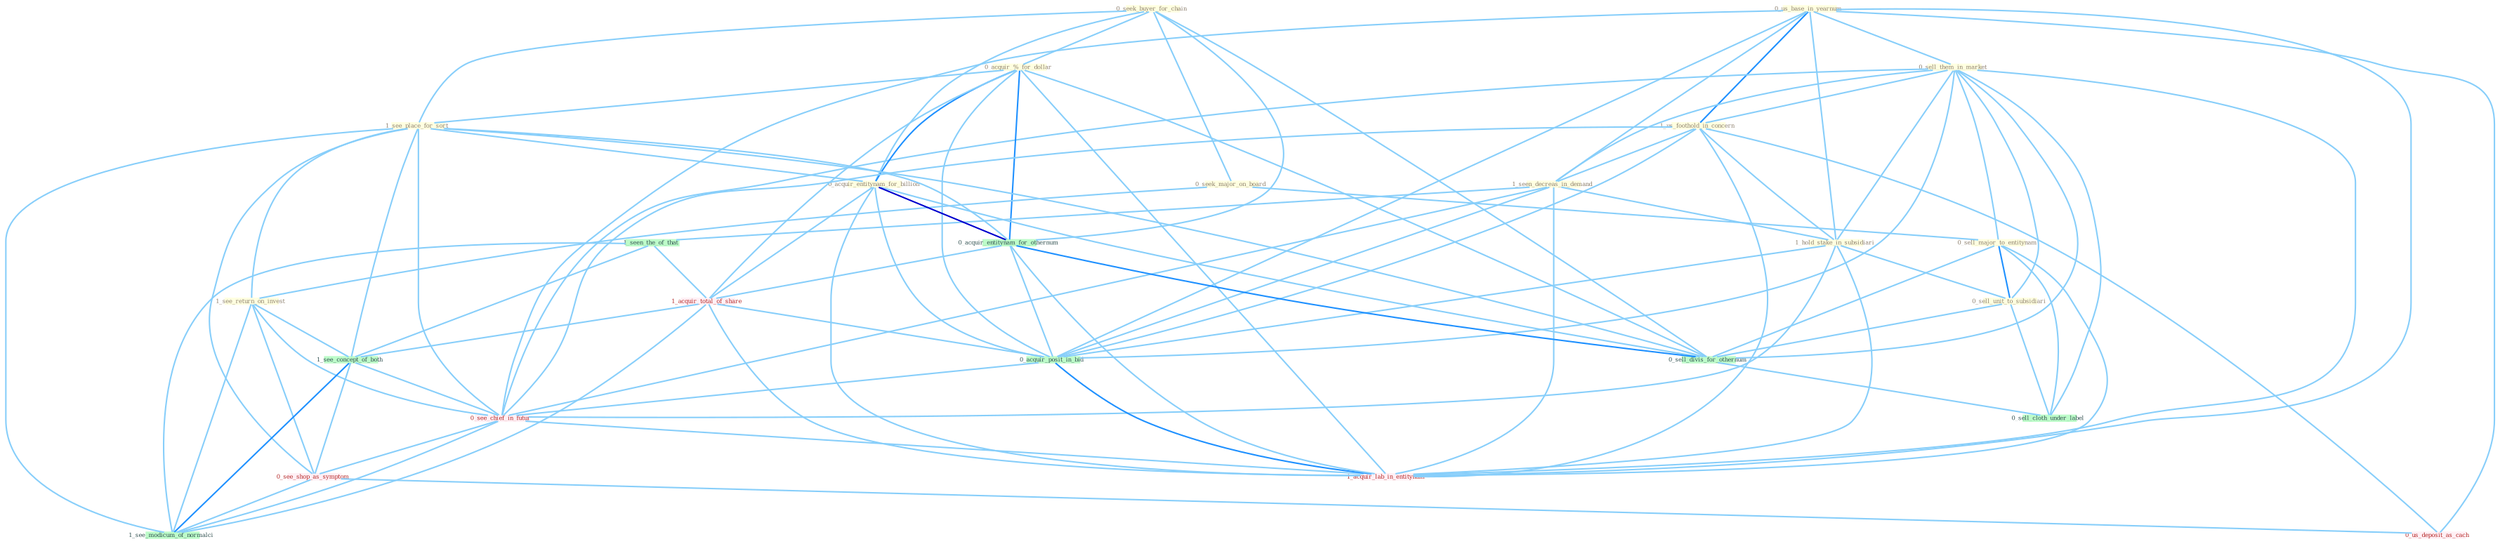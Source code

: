Graph G{ 
    node
    [shape=polygon,style=filled,width=.5,height=.06,color="#BDFCC9",fixedsize=true,fontsize=4,
    fontcolor="#2f4f4f"];
    {node
    [color="#ffffe0", fontcolor="#8b7d6b"] "0_us_base_in_yearnum " "0_sell_them_in_market " "0_seek_buyer_for_chain " "0_acquir_%_for_dollar " "1_us_foothold_in_concern " "1_see_place_for_sort " "0_seek_major_on_board " "1_seen_decreas_in_demand " "0_sell_major_to_entitynam " "1_hold_stake_in_subsidiari " "1_see_return_on_invest " "0_acquir_entitynam_for_billion " "0_sell_unit_to_subsidiari "}
{node [color="#fff0f5", fontcolor="#b22222"] "1_acquir_total_of_share " "0_see_chief_in_futur " "0_see_shop_as_symptom " "1_acquir_lab_in_entitynam " "0_us_deposit_as_cach "}
edge [color="#B0E2FF"];

	"0_us_base_in_yearnum " -- "0_sell_them_in_market " [w="1", color="#87cefa" ];
	"0_us_base_in_yearnum " -- "1_us_foothold_in_concern " [w="2", color="#1e90ff" , len=0.8];
	"0_us_base_in_yearnum " -- "1_seen_decreas_in_demand " [w="1", color="#87cefa" ];
	"0_us_base_in_yearnum " -- "1_hold_stake_in_subsidiari " [w="1", color="#87cefa" ];
	"0_us_base_in_yearnum " -- "0_acquir_posit_in_bid " [w="1", color="#87cefa" ];
	"0_us_base_in_yearnum " -- "0_see_chief_in_futur " [w="1", color="#87cefa" ];
	"0_us_base_in_yearnum " -- "1_acquir_lab_in_entitynam " [w="1", color="#87cefa" ];
	"0_us_base_in_yearnum " -- "0_us_deposit_as_cach " [w="1", color="#87cefa" ];
	"0_sell_them_in_market " -- "1_us_foothold_in_concern " [w="1", color="#87cefa" ];
	"0_sell_them_in_market " -- "1_seen_decreas_in_demand " [w="1", color="#87cefa" ];
	"0_sell_them_in_market " -- "0_sell_major_to_entitynam " [w="1", color="#87cefa" ];
	"0_sell_them_in_market " -- "1_hold_stake_in_subsidiari " [w="1", color="#87cefa" ];
	"0_sell_them_in_market " -- "0_sell_unit_to_subsidiari " [w="1", color="#87cefa" ];
	"0_sell_them_in_market " -- "0_sell_divis_for_othernum " [w="1", color="#87cefa" ];
	"0_sell_them_in_market " -- "0_sell_cloth_under_label " [w="1", color="#87cefa" ];
	"0_sell_them_in_market " -- "0_acquir_posit_in_bid " [w="1", color="#87cefa" ];
	"0_sell_them_in_market " -- "0_see_chief_in_futur " [w="1", color="#87cefa" ];
	"0_sell_them_in_market " -- "1_acquir_lab_in_entitynam " [w="1", color="#87cefa" ];
	"0_seek_buyer_for_chain " -- "0_acquir_%_for_dollar " [w="1", color="#87cefa" ];
	"0_seek_buyer_for_chain " -- "1_see_place_for_sort " [w="1", color="#87cefa" ];
	"0_seek_buyer_for_chain " -- "0_seek_major_on_board " [w="1", color="#87cefa" ];
	"0_seek_buyer_for_chain " -- "0_acquir_entitynam_for_billion " [w="1", color="#87cefa" ];
	"0_seek_buyer_for_chain " -- "0_acquir_entitynam_for_othernum " [w="1", color="#87cefa" ];
	"0_seek_buyer_for_chain " -- "0_sell_divis_for_othernum " [w="1", color="#87cefa" ];
	"0_acquir_%_for_dollar " -- "1_see_place_for_sort " [w="1", color="#87cefa" ];
	"0_acquir_%_for_dollar " -- "0_acquir_entitynam_for_billion " [w="2", color="#1e90ff" , len=0.8];
	"0_acquir_%_for_dollar " -- "0_acquir_entitynam_for_othernum " [w="2", color="#1e90ff" , len=0.8];
	"0_acquir_%_for_dollar " -- "0_sell_divis_for_othernum " [w="1", color="#87cefa" ];
	"0_acquir_%_for_dollar " -- "1_acquir_total_of_share " [w="1", color="#87cefa" ];
	"0_acquir_%_for_dollar " -- "0_acquir_posit_in_bid " [w="1", color="#87cefa" ];
	"0_acquir_%_for_dollar " -- "1_acquir_lab_in_entitynam " [w="1", color="#87cefa" ];
	"1_us_foothold_in_concern " -- "1_seen_decreas_in_demand " [w="1", color="#87cefa" ];
	"1_us_foothold_in_concern " -- "1_hold_stake_in_subsidiari " [w="1", color="#87cefa" ];
	"1_us_foothold_in_concern " -- "0_acquir_posit_in_bid " [w="1", color="#87cefa" ];
	"1_us_foothold_in_concern " -- "0_see_chief_in_futur " [w="1", color="#87cefa" ];
	"1_us_foothold_in_concern " -- "1_acquir_lab_in_entitynam " [w="1", color="#87cefa" ];
	"1_us_foothold_in_concern " -- "0_us_deposit_as_cach " [w="1", color="#87cefa" ];
	"1_see_place_for_sort " -- "1_see_return_on_invest " [w="1", color="#87cefa" ];
	"1_see_place_for_sort " -- "0_acquir_entitynam_for_billion " [w="1", color="#87cefa" ];
	"1_see_place_for_sort " -- "0_acquir_entitynam_for_othernum " [w="1", color="#87cefa" ];
	"1_see_place_for_sort " -- "0_sell_divis_for_othernum " [w="1", color="#87cefa" ];
	"1_see_place_for_sort " -- "1_see_concept_of_both " [w="1", color="#87cefa" ];
	"1_see_place_for_sort " -- "0_see_chief_in_futur " [w="1", color="#87cefa" ];
	"1_see_place_for_sort " -- "0_see_shop_as_symptom " [w="1", color="#87cefa" ];
	"1_see_place_for_sort " -- "1_see_modicum_of_normalci " [w="1", color="#87cefa" ];
	"0_seek_major_on_board " -- "0_sell_major_to_entitynam " [w="1", color="#87cefa" ];
	"0_seek_major_on_board " -- "1_see_return_on_invest " [w="1", color="#87cefa" ];
	"1_seen_decreas_in_demand " -- "1_hold_stake_in_subsidiari " [w="1", color="#87cefa" ];
	"1_seen_decreas_in_demand " -- "1_seen_the_of_that " [w="1", color="#87cefa" ];
	"1_seen_decreas_in_demand " -- "0_acquir_posit_in_bid " [w="1", color="#87cefa" ];
	"1_seen_decreas_in_demand " -- "0_see_chief_in_futur " [w="1", color="#87cefa" ];
	"1_seen_decreas_in_demand " -- "1_acquir_lab_in_entitynam " [w="1", color="#87cefa" ];
	"0_sell_major_to_entitynam " -- "0_sell_unit_to_subsidiari " [w="2", color="#1e90ff" , len=0.8];
	"0_sell_major_to_entitynam " -- "0_sell_divis_for_othernum " [w="1", color="#87cefa" ];
	"0_sell_major_to_entitynam " -- "0_sell_cloth_under_label " [w="1", color="#87cefa" ];
	"0_sell_major_to_entitynam " -- "1_acquir_lab_in_entitynam " [w="1", color="#87cefa" ];
	"1_hold_stake_in_subsidiari " -- "0_sell_unit_to_subsidiari " [w="1", color="#87cefa" ];
	"1_hold_stake_in_subsidiari " -- "0_acquir_posit_in_bid " [w="1", color="#87cefa" ];
	"1_hold_stake_in_subsidiari " -- "0_see_chief_in_futur " [w="1", color="#87cefa" ];
	"1_hold_stake_in_subsidiari " -- "1_acquir_lab_in_entitynam " [w="1", color="#87cefa" ];
	"1_see_return_on_invest " -- "1_see_concept_of_both " [w="1", color="#87cefa" ];
	"1_see_return_on_invest " -- "0_see_chief_in_futur " [w="1", color="#87cefa" ];
	"1_see_return_on_invest " -- "0_see_shop_as_symptom " [w="1", color="#87cefa" ];
	"1_see_return_on_invest " -- "1_see_modicum_of_normalci " [w="1", color="#87cefa" ];
	"0_acquir_entitynam_for_billion " -- "0_acquir_entitynam_for_othernum " [w="3", color="#0000cd" , len=0.6];
	"0_acquir_entitynam_for_billion " -- "0_sell_divis_for_othernum " [w="1", color="#87cefa" ];
	"0_acquir_entitynam_for_billion " -- "1_acquir_total_of_share " [w="1", color="#87cefa" ];
	"0_acquir_entitynam_for_billion " -- "0_acquir_posit_in_bid " [w="1", color="#87cefa" ];
	"0_acquir_entitynam_for_billion " -- "1_acquir_lab_in_entitynam " [w="1", color="#87cefa" ];
	"0_sell_unit_to_subsidiari " -- "0_sell_divis_for_othernum " [w="1", color="#87cefa" ];
	"0_sell_unit_to_subsidiari " -- "0_sell_cloth_under_label " [w="1", color="#87cefa" ];
	"0_acquir_entitynam_for_othernum " -- "0_sell_divis_for_othernum " [w="2", color="#1e90ff" , len=0.8];
	"0_acquir_entitynam_for_othernum " -- "1_acquir_total_of_share " [w="1", color="#87cefa" ];
	"0_acquir_entitynam_for_othernum " -- "0_acquir_posit_in_bid " [w="1", color="#87cefa" ];
	"0_acquir_entitynam_for_othernum " -- "1_acquir_lab_in_entitynam " [w="1", color="#87cefa" ];
	"1_seen_the_of_that " -- "1_acquir_total_of_share " [w="1", color="#87cefa" ];
	"1_seen_the_of_that " -- "1_see_concept_of_both " [w="1", color="#87cefa" ];
	"1_seen_the_of_that " -- "1_see_modicum_of_normalci " [w="1", color="#87cefa" ];
	"0_sell_divis_for_othernum " -- "0_sell_cloth_under_label " [w="1", color="#87cefa" ];
	"1_acquir_total_of_share " -- "0_acquir_posit_in_bid " [w="1", color="#87cefa" ];
	"1_acquir_total_of_share " -- "1_see_concept_of_both " [w="1", color="#87cefa" ];
	"1_acquir_total_of_share " -- "1_acquir_lab_in_entitynam " [w="1", color="#87cefa" ];
	"1_acquir_total_of_share " -- "1_see_modicum_of_normalci " [w="1", color="#87cefa" ];
	"0_acquir_posit_in_bid " -- "0_see_chief_in_futur " [w="1", color="#87cefa" ];
	"0_acquir_posit_in_bid " -- "1_acquir_lab_in_entitynam " [w="2", color="#1e90ff" , len=0.8];
	"1_see_concept_of_both " -- "0_see_chief_in_futur " [w="1", color="#87cefa" ];
	"1_see_concept_of_both " -- "0_see_shop_as_symptom " [w="1", color="#87cefa" ];
	"1_see_concept_of_both " -- "1_see_modicum_of_normalci " [w="2", color="#1e90ff" , len=0.8];
	"0_see_chief_in_futur " -- "0_see_shop_as_symptom " [w="1", color="#87cefa" ];
	"0_see_chief_in_futur " -- "1_acquir_lab_in_entitynam " [w="1", color="#87cefa" ];
	"0_see_chief_in_futur " -- "1_see_modicum_of_normalci " [w="1", color="#87cefa" ];
	"0_see_shop_as_symptom " -- "0_us_deposit_as_cach " [w="1", color="#87cefa" ];
	"0_see_shop_as_symptom " -- "1_see_modicum_of_normalci " [w="1", color="#87cefa" ];
}